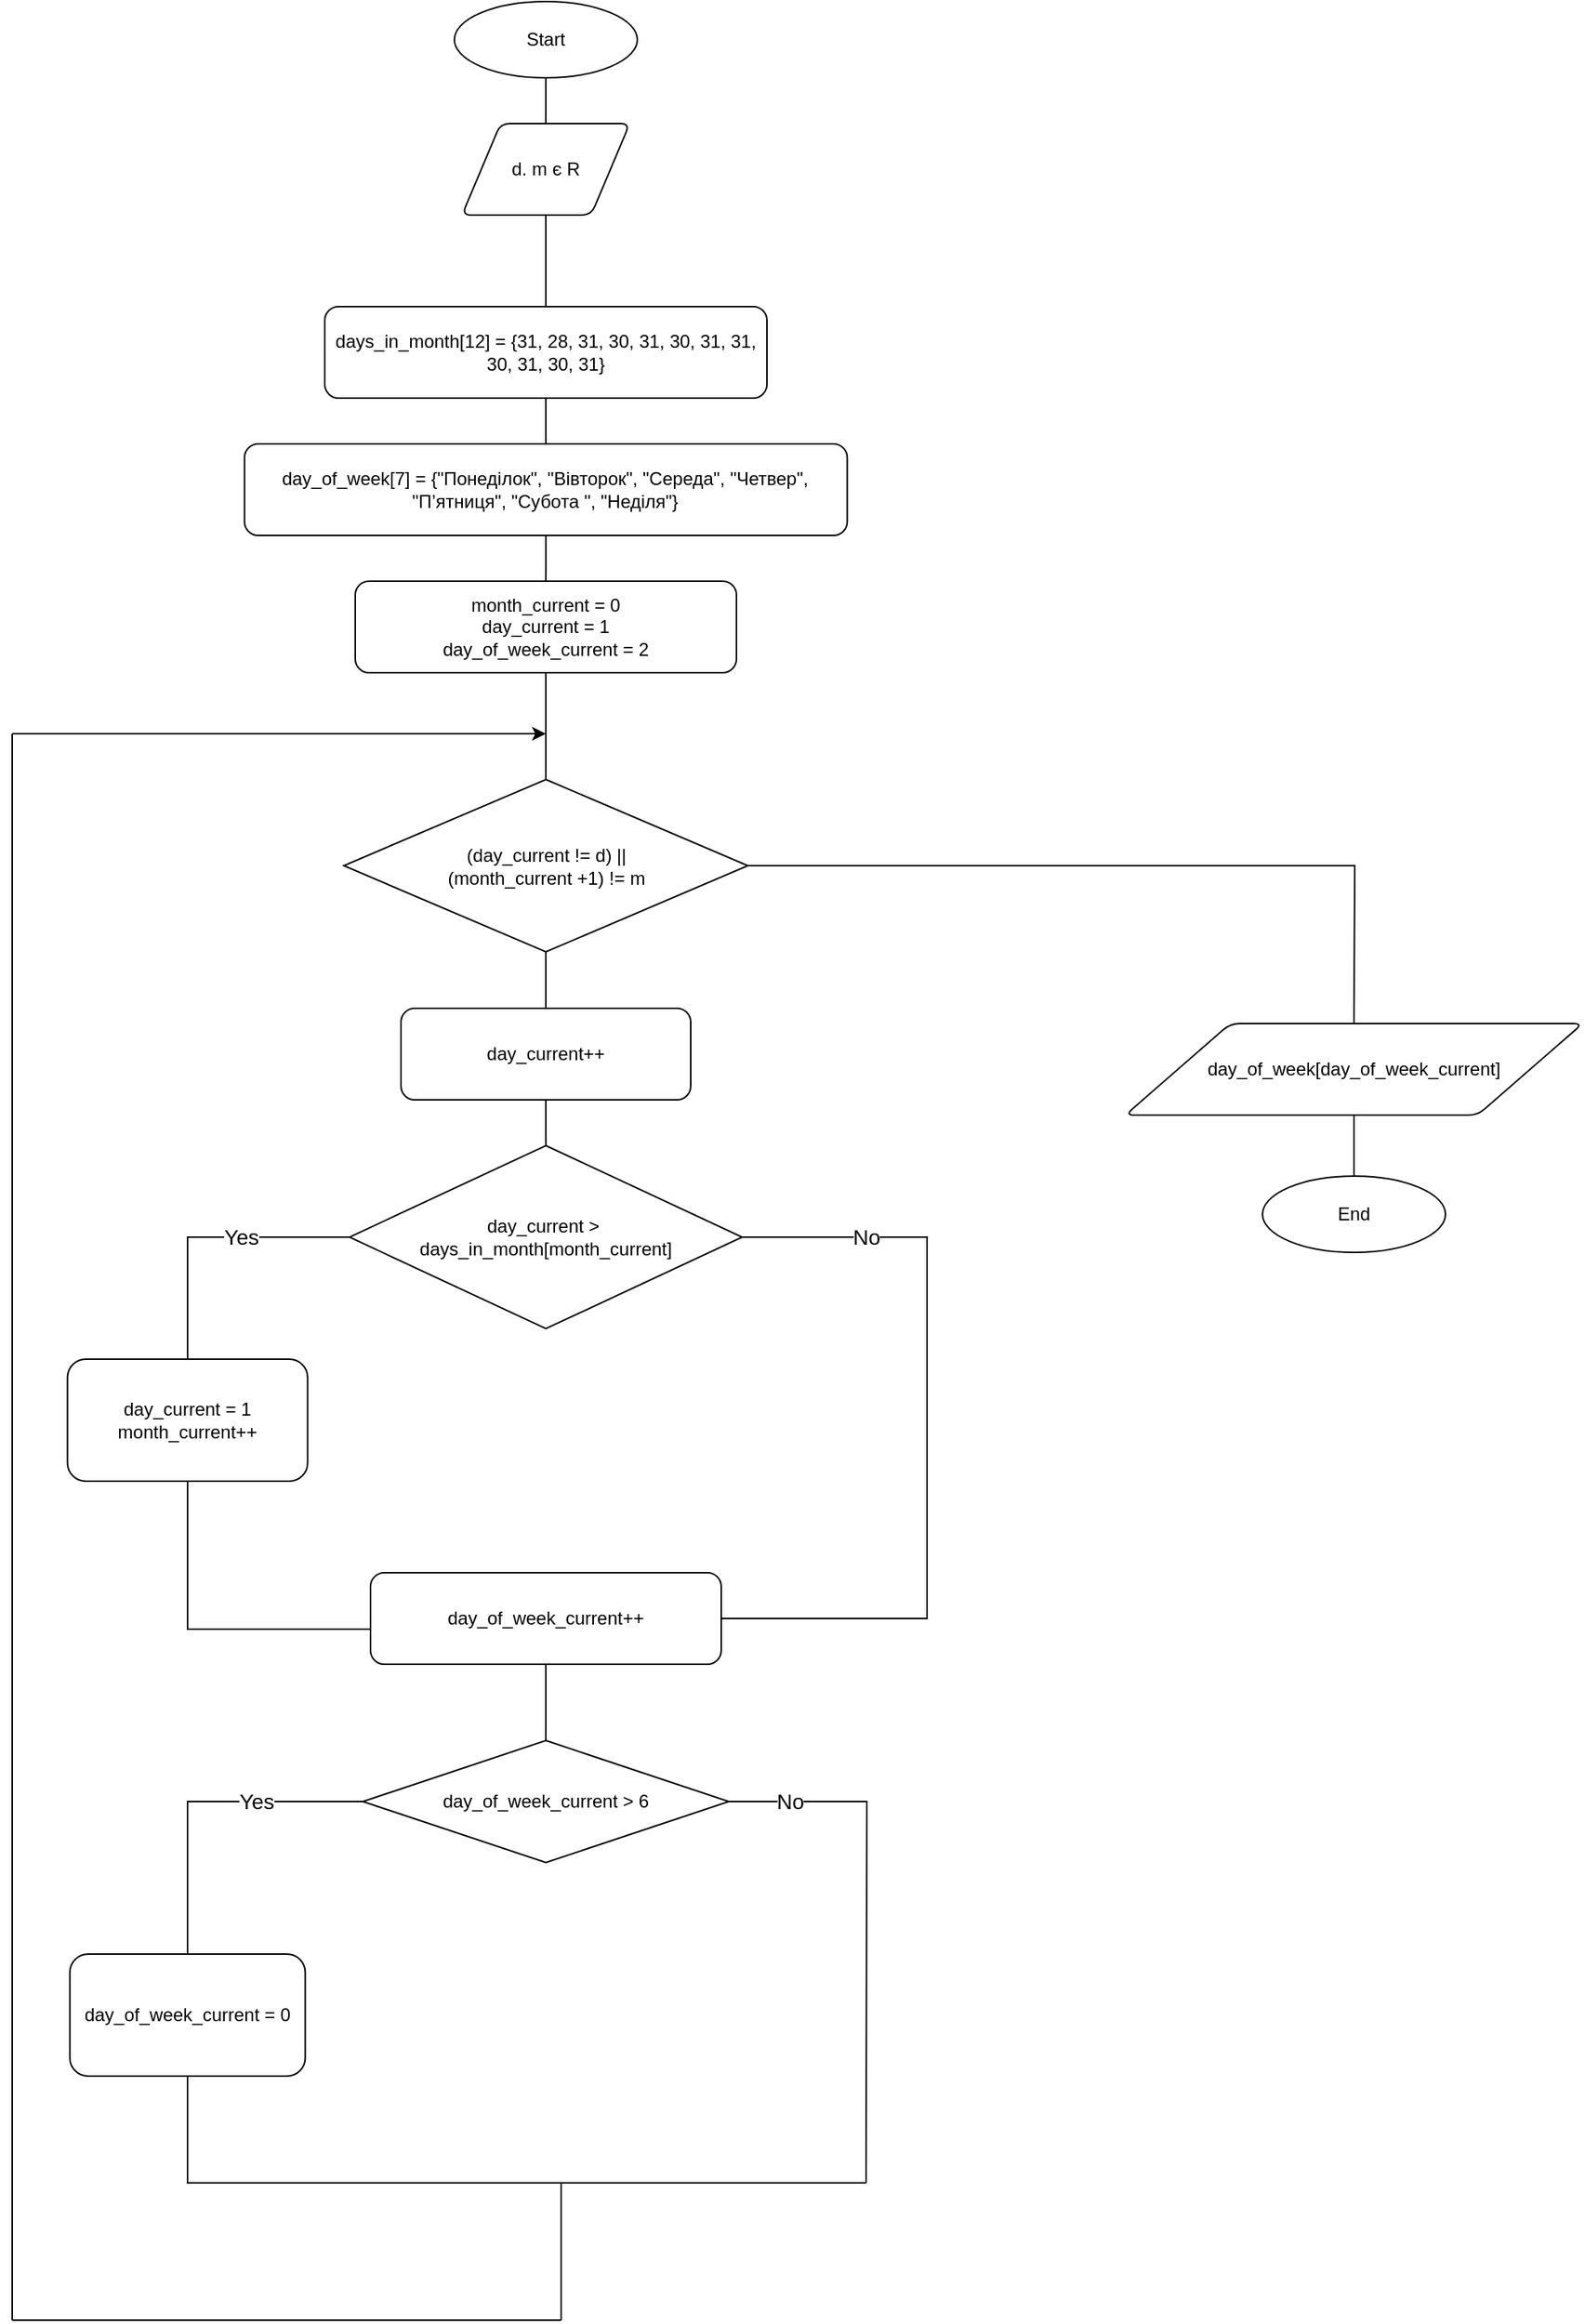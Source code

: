 <mxfile version="15.2.7" type="device"><diagram id="6kYpBx9RLBd2YpnKgjLR" name="Страница 1"><mxGraphModel dx="1185" dy="685" grid="1" gridSize="10" guides="1" tooltips="1" connect="1" arrows="1" fold="1" page="1" pageScale="1" pageWidth="827" pageHeight="1169" math="0" shadow="0"><root><mxCell id="0"/><mxCell id="1" parent="0"/><mxCell id="UbXYgdJOFIKnu2SznbYQ-3" value="" style="edgeStyle=orthogonalEdgeStyle;rounded=0;orthogonalLoop=1;jettySize=auto;html=1;endArrow=none;endFill=0;" parent="1" source="UbXYgdJOFIKnu2SznbYQ-1" target="UbXYgdJOFIKnu2SznbYQ-2" edge="1"><mxGeometry relative="1" as="geometry"/></mxCell><mxCell id="UbXYgdJOFIKnu2SznbYQ-1" value="Start" style="ellipse;whiteSpace=wrap;html=1;" parent="1" vertex="1"><mxGeometry x="330" y="40" width="120" height="50" as="geometry"/></mxCell><mxCell id="UbXYgdJOFIKnu2SznbYQ-6" value="" style="edgeStyle=orthogonalEdgeStyle;rounded=0;orthogonalLoop=1;jettySize=auto;html=1;endArrow=none;endFill=0;" parent="1" source="UbXYgdJOFIKnu2SznbYQ-2" target="UbXYgdJOFIKnu2SznbYQ-5" edge="1"><mxGeometry relative="1" as="geometry"/></mxCell><mxCell id="UbXYgdJOFIKnu2SznbYQ-2" value="d. m є R" style="shape=parallelogram;html=1;strokeWidth=1;perimeter=parallelogramPerimeter;whiteSpace=wrap;rounded=1;arcSize=12;size=0.23;" parent="1" vertex="1"><mxGeometry x="335" y="120" width="110" height="60" as="geometry"/></mxCell><mxCell id="UbXYgdJOFIKnu2SznbYQ-8" value="" style="edgeStyle=orthogonalEdgeStyle;rounded=0;orthogonalLoop=1;jettySize=auto;html=1;endArrow=none;endFill=0;" parent="1" source="UbXYgdJOFIKnu2SznbYQ-5" target="UbXYgdJOFIKnu2SznbYQ-7" edge="1"><mxGeometry relative="1" as="geometry"/></mxCell><mxCell id="UbXYgdJOFIKnu2SznbYQ-5" value="days_in_month[12] = {31, 28, 31, 30, 31, 30, 31, 31, 30, 31, 30, 31}" style="rounded=1;whiteSpace=wrap;html=1;" parent="1" vertex="1"><mxGeometry x="245" y="240" width="290" height="60" as="geometry"/></mxCell><mxCell id="UbXYgdJOFIKnu2SznbYQ-10" value="" style="edgeStyle=orthogonalEdgeStyle;rounded=0;orthogonalLoop=1;jettySize=auto;html=1;endArrow=none;endFill=0;" parent="1" source="UbXYgdJOFIKnu2SznbYQ-7" target="UbXYgdJOFIKnu2SznbYQ-9" edge="1"><mxGeometry relative="1" as="geometry"/></mxCell><mxCell id="UbXYgdJOFIKnu2SznbYQ-7" value="day_of_week[7] = {&quot;Понедiлок&quot;, &quot;Вiвторок&quot;, &quot;Середа&quot;, &quot;Четвер&quot;, &quot;П’ятниця&quot;, &quot;Субота &quot;, &quot;Недiля&quot;}" style="rounded=1;whiteSpace=wrap;html=1;" parent="1" vertex="1"><mxGeometry x="192.35" y="330" width="395.31" height="60" as="geometry"/></mxCell><mxCell id="UbXYgdJOFIKnu2SznbYQ-12" value="" style="edgeStyle=orthogonalEdgeStyle;rounded=0;orthogonalLoop=1;jettySize=auto;html=1;endArrow=none;endFill=0;" parent="1" source="UbXYgdJOFIKnu2SznbYQ-9" target="UbXYgdJOFIKnu2SznbYQ-11" edge="1"><mxGeometry relative="1" as="geometry"/></mxCell><mxCell id="UbXYgdJOFIKnu2SznbYQ-9" value="month_current = 0&lt;br&gt;day_current = 1&lt;br&gt;day_of_week_current = 2" style="rounded=1;whiteSpace=wrap;html=1;" parent="1" vertex="1"><mxGeometry x="265" y="420" width="250" height="60" as="geometry"/></mxCell><mxCell id="UbXYgdJOFIKnu2SznbYQ-14" value="" style="edgeStyle=orthogonalEdgeStyle;rounded=0;orthogonalLoop=1;jettySize=auto;html=1;endArrow=none;endFill=0;" parent="1" source="UbXYgdJOFIKnu2SznbYQ-11" target="UbXYgdJOFIKnu2SznbYQ-13" edge="1"><mxGeometry relative="1" as="geometry"/></mxCell><mxCell id="UbXYgdJOFIKnu2SznbYQ-42" style="edgeStyle=orthogonalEdgeStyle;rounded=0;orthogonalLoop=1;jettySize=auto;html=1;endArrow=none;endFill=0;" parent="1" source="UbXYgdJOFIKnu2SznbYQ-11" edge="1"><mxGeometry relative="1" as="geometry"><mxPoint x="920" y="710" as="targetPoint"/></mxGeometry></mxCell><mxCell id="UbXYgdJOFIKnu2SznbYQ-11" value="(day_current != d) ||&lt;br&gt;(month_current +1) != m" style="rhombus;whiteSpace=wrap;html=1;" parent="1" vertex="1"><mxGeometry x="257.5" y="550" width="265" height="113" as="geometry"/></mxCell><mxCell id="UbXYgdJOFIKnu2SznbYQ-16" value="" style="edgeStyle=orthogonalEdgeStyle;rounded=0;orthogonalLoop=1;jettySize=auto;html=1;endArrow=none;endFill=0;" parent="1" source="UbXYgdJOFIKnu2SznbYQ-13" target="UbXYgdJOFIKnu2SznbYQ-15" edge="1"><mxGeometry relative="1" as="geometry"/></mxCell><mxCell id="UbXYgdJOFIKnu2SznbYQ-13" value="day_current++" style="rounded=1;whiteSpace=wrap;html=1;" parent="1" vertex="1"><mxGeometry x="295" y="700" width="190" height="60" as="geometry"/></mxCell><mxCell id="UbXYgdJOFIKnu2SznbYQ-18" value="&lt;font style=&quot;font-size: 14px&quot;&gt;Yes&lt;/font&gt;" style="edgeStyle=orthogonalEdgeStyle;rounded=0;orthogonalLoop=1;jettySize=auto;html=1;endArrow=none;endFill=0;" parent="1" source="UbXYgdJOFIKnu2SznbYQ-15" target="UbXYgdJOFIKnu2SznbYQ-17" edge="1"><mxGeometry x="-0.235" relative="1" as="geometry"><mxPoint as="offset"/></mxGeometry></mxCell><mxCell id="UbXYgdJOFIKnu2SznbYQ-23" value="&lt;font style=&quot;font-size: 14px&quot;&gt;No&lt;/font&gt;" style="edgeStyle=orthogonalEdgeStyle;rounded=0;orthogonalLoop=1;jettySize=auto;html=1;endArrow=none;endFill=0;" parent="1" source="UbXYgdJOFIKnu2SznbYQ-15" target="UbXYgdJOFIKnu2SznbYQ-21" edge="1"><mxGeometry x="-0.679" relative="1" as="geometry"><Array as="points"><mxPoint x="640" y="850"/><mxPoint x="640" y="1100"/></Array><mxPoint as="offset"/></mxGeometry></mxCell><mxCell id="UbXYgdJOFIKnu2SznbYQ-15" value="day_current &amp;gt;&amp;nbsp;&lt;br&gt;days_in_month[month_current]" style="rhombus;whiteSpace=wrap;html=1;" parent="1" vertex="1"><mxGeometry x="261.25" y="790" width="257.5" height="120" as="geometry"/></mxCell><mxCell id="UbXYgdJOFIKnu2SznbYQ-22" style="edgeStyle=orthogonalEdgeStyle;rounded=0;orthogonalLoop=1;jettySize=auto;html=1;entryX=0;entryY=0.617;entryDx=0;entryDy=0;entryPerimeter=0;endArrow=none;endFill=0;" parent="1" source="UbXYgdJOFIKnu2SznbYQ-17" target="UbXYgdJOFIKnu2SznbYQ-21" edge="1"><mxGeometry relative="1" as="geometry"><Array as="points"><mxPoint x="155" y="1107"/></Array></mxGeometry></mxCell><mxCell id="UbXYgdJOFIKnu2SznbYQ-17" value="day_current = 1&lt;br&gt;month_current++" style="rounded=1;whiteSpace=wrap;html=1;" parent="1" vertex="1"><mxGeometry x="76.25" y="930" width="157.5" height="80" as="geometry"/></mxCell><mxCell id="UbXYgdJOFIKnu2SznbYQ-26" value="" style="edgeStyle=orthogonalEdgeStyle;rounded=0;orthogonalLoop=1;jettySize=auto;html=1;endArrow=none;endFill=0;" parent="1" source="UbXYgdJOFIKnu2SznbYQ-21" target="UbXYgdJOFIKnu2SznbYQ-25" edge="1"><mxGeometry relative="1" as="geometry"/></mxCell><mxCell id="UbXYgdJOFIKnu2SznbYQ-21" value="day_of_week_current++" style="rounded=1;whiteSpace=wrap;html=1;" parent="1" vertex="1"><mxGeometry x="275" y="1070" width="230" height="60" as="geometry"/></mxCell><mxCell id="UbXYgdJOFIKnu2SznbYQ-28" value="&lt;font style=&quot;font-size: 14px&quot;&gt;Yes&lt;/font&gt;" style="edgeStyle=orthogonalEdgeStyle;rounded=0;orthogonalLoop=1;jettySize=auto;html=1;endArrow=none;endFill=0;" parent="1" source="UbXYgdJOFIKnu2SznbYQ-25" target="UbXYgdJOFIKnu2SznbYQ-27" edge="1"><mxGeometry x="-0.349" relative="1" as="geometry"><mxPoint as="offset"/></mxGeometry></mxCell><mxCell id="UbXYgdJOFIKnu2SznbYQ-29" value="&lt;font style=&quot;font-size: 14px&quot;&gt;No&lt;/font&gt;" style="edgeStyle=orthogonalEdgeStyle;rounded=0;orthogonalLoop=1;jettySize=auto;html=1;endArrow=none;endFill=0;" parent="1" source="UbXYgdJOFIKnu2SznbYQ-25" edge="1"><mxGeometry x="-0.765" relative="1" as="geometry"><mxPoint x="600" y="1470" as="targetPoint"/><mxPoint as="offset"/></mxGeometry></mxCell><mxCell id="UbXYgdJOFIKnu2SznbYQ-25" value="day_of_week_current &amp;gt; 6" style="rhombus;whiteSpace=wrap;html=1;" parent="1" vertex="1"><mxGeometry x="270" y="1180" width="240" height="80" as="geometry"/></mxCell><mxCell id="UbXYgdJOFIKnu2SznbYQ-31" style="edgeStyle=orthogonalEdgeStyle;rounded=0;orthogonalLoop=1;jettySize=auto;html=1;endArrow=none;endFill=0;" parent="1" source="UbXYgdJOFIKnu2SznbYQ-27" edge="1"><mxGeometry relative="1" as="geometry"><mxPoint x="410" y="1470" as="targetPoint"/><Array as="points"><mxPoint x="155" y="1470"/><mxPoint x="360" y="1470"/></Array></mxGeometry></mxCell><mxCell id="UbXYgdJOFIKnu2SznbYQ-27" value="day_of_week_current = 0" style="rounded=1;whiteSpace=wrap;html=1;" parent="1" vertex="1"><mxGeometry x="77.81" y="1320" width="154.38" height="80" as="geometry"/></mxCell><mxCell id="UbXYgdJOFIKnu2SznbYQ-32" value="" style="endArrow=none;html=1;" parent="1" edge="1"><mxGeometry width="50" height="50" relative="1" as="geometry"><mxPoint x="410" y="1470" as="sourcePoint"/><mxPoint x="600" y="1470" as="targetPoint"/></mxGeometry></mxCell><mxCell id="UbXYgdJOFIKnu2SznbYQ-33" value="" style="endArrow=none;html=1;" parent="1" edge="1"><mxGeometry width="50" height="50" relative="1" as="geometry"><mxPoint x="400" y="1560" as="sourcePoint"/><mxPoint x="400" y="1470" as="targetPoint"/></mxGeometry></mxCell><mxCell id="UbXYgdJOFIKnu2SznbYQ-35" value="" style="endArrow=none;html=1;" parent="1" edge="1"><mxGeometry width="50" height="50" relative="1" as="geometry"><mxPoint x="40" y="1560" as="sourcePoint"/><mxPoint x="400" y="1560" as="targetPoint"/></mxGeometry></mxCell><mxCell id="UbXYgdJOFIKnu2SznbYQ-36" value="" style="endArrow=none;html=1;" parent="1" edge="1"><mxGeometry width="50" height="50" relative="1" as="geometry"><mxPoint x="40" y="1560" as="sourcePoint"/><mxPoint x="40" y="520" as="targetPoint"/><Array as="points"/></mxGeometry></mxCell><mxCell id="UbXYgdJOFIKnu2SznbYQ-37" value="" style="endArrow=classic;html=1;endFill=1;" parent="1" edge="1"><mxGeometry width="50" height="50" relative="1" as="geometry"><mxPoint x="40" y="520" as="sourcePoint"/><mxPoint x="390" y="520" as="targetPoint"/></mxGeometry></mxCell><mxCell id="UbXYgdJOFIKnu2SznbYQ-45" value="" style="edgeStyle=orthogonalEdgeStyle;rounded=0;orthogonalLoop=1;jettySize=auto;html=1;endArrow=none;endFill=0;" parent="1" source="UbXYgdJOFIKnu2SznbYQ-43" target="UbXYgdJOFIKnu2SznbYQ-44" edge="1"><mxGeometry relative="1" as="geometry"/></mxCell><mxCell id="UbXYgdJOFIKnu2SznbYQ-43" value="day_of_week[day_of_week_current]" style="shape=parallelogram;html=1;strokeWidth=1;perimeter=parallelogramPerimeter;whiteSpace=wrap;rounded=1;arcSize=12;size=0.23;" parent="1" vertex="1"><mxGeometry x="770" y="710" width="300" height="60" as="geometry"/></mxCell><mxCell id="UbXYgdJOFIKnu2SznbYQ-44" value="End" style="ellipse;whiteSpace=wrap;html=1;" parent="1" vertex="1"><mxGeometry x="860" y="810" width="120" height="50" as="geometry"/></mxCell></root></mxGraphModel></diagram></mxfile>